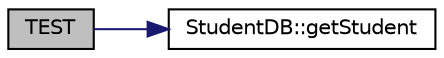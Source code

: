digraph "TEST"
{
  edge [fontname="Helvetica",fontsize="10",labelfontname="Helvetica",labelfontsize="10"];
  node [fontname="Helvetica",fontsize="10",shape=record];
  rankdir="LR";
  Node1 [label="TEST",height=0.2,width=0.4,color="black", fillcolor="grey75", style="filled", fontcolor="black"];
  Node1 -> Node2 [color="midnightblue",fontsize="10",style="solid",fontname="Helvetica"];
  Node2 [label="StudentDB::getStudent",height=0.2,width=0.4,color="black", fillcolor="white", style="filled",URL="$class_student_d_b.html#af18e20bdf62fa2408a22876f9590ffd5",tooltip="takes a QString sid as input and returns a Student object "];
}
